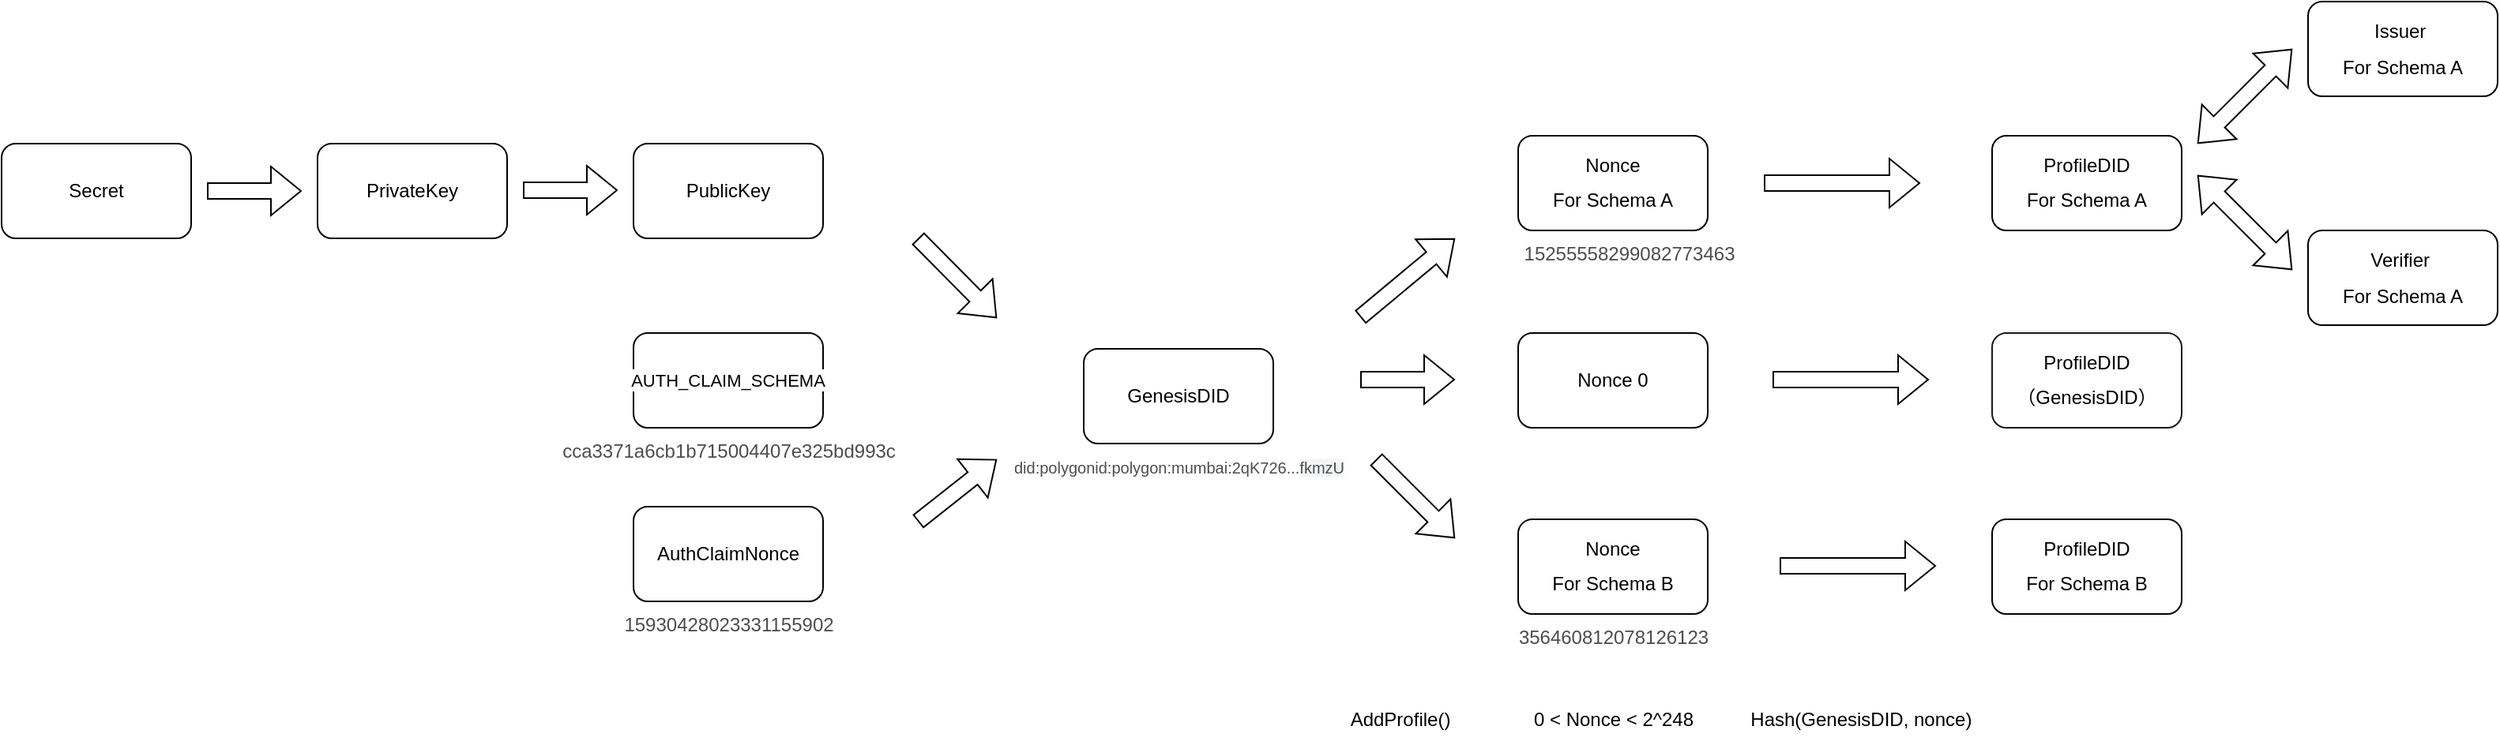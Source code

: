 <mxfile version="22.1.21" type="github">
  <diagram name="Page-1" id="u5tjHKxdis_QjA08RVa4">
    <mxGraphModel dx="1526" dy="873" grid="1" gridSize="10" guides="1" tooltips="1" connect="1" arrows="1" fold="1" page="1" pageScale="1" pageWidth="827" pageHeight="1169" math="0" shadow="0">
      <root>
        <mxCell id="0" />
        <mxCell id="1" parent="0" />
        <mxCell id="-XuqWf5weNuhvgYLwc35-1" value="Secret" style="rounded=1;whiteSpace=wrap;html=1;" parent="1" vertex="1">
          <mxGeometry x="120" y="560" width="120" height="60" as="geometry" />
        </mxCell>
        <mxCell id="-XuqWf5weNuhvgYLwc35-2" value="" style="shape=flexArrow;endArrow=classic;html=1;rounded=0;" parent="1" edge="1">
          <mxGeometry width="50" height="50" relative="1" as="geometry">
            <mxPoint x="250" y="590" as="sourcePoint" />
            <mxPoint x="310" y="590" as="targetPoint" />
          </mxGeometry>
        </mxCell>
        <mxCell id="-XuqWf5weNuhvgYLwc35-3" value="PrivateKey" style="rounded=1;whiteSpace=wrap;html=1;" parent="1" vertex="1">
          <mxGeometry x="320" y="560" width="120" height="60" as="geometry" />
        </mxCell>
        <mxCell id="-XuqWf5weNuhvgYLwc35-4" value="PublicKey" style="rounded=1;whiteSpace=wrap;html=1;" parent="1" vertex="1">
          <mxGeometry x="520" y="560" width="120" height="60" as="geometry" />
        </mxCell>
        <mxCell id="-XuqWf5weNuhvgYLwc35-5" value="" style="shape=flexArrow;endArrow=classic;html=1;rounded=0;" parent="1" edge="1">
          <mxGeometry width="50" height="50" relative="1" as="geometry">
            <mxPoint x="450" y="589.5" as="sourcePoint" />
            <mxPoint x="510" y="589.5" as="targetPoint" />
          </mxGeometry>
        </mxCell>
        <mxCell id="-XuqWf5weNuhvgYLwc35-6" value="&lt;div style=&quot;line-height: 120%;&quot;&gt;&lt;div style=&quot;line-height: 120%;&quot;&gt;&lt;span style=&quot;background-color: rgb(255, 255, 255);&quot;&gt;&lt;font face=&quot;Helvetica&quot; style=&quot;font-size: 11px;&quot;&gt;AUTH_CLAIM_SCHEMA&lt;/font&gt;&lt;/span&gt;&lt;/div&gt;&lt;/div&gt;" style="rounded=1;whiteSpace=wrap;html=1;" parent="1" vertex="1">
          <mxGeometry x="520" y="680" width="120" height="60" as="geometry" />
        </mxCell>
        <mxCell id="-XuqWf5weNuhvgYLwc35-7" value="&lt;div style=&quot;line-height: 120%;&quot;&gt;&lt;div style=&quot;line-height: 120%;&quot;&gt;&lt;div style=&quot;line-height: 120%;&quot;&gt;&lt;span style=&quot;background-color: rgb(255, 255, 255);&quot;&gt;AuthClaimNonce&lt;/span&gt;&lt;/div&gt;&lt;/div&gt;&lt;/div&gt;" style="rounded=1;whiteSpace=wrap;html=1;" parent="1" vertex="1">
          <mxGeometry x="520" y="790" width="120" height="60" as="geometry" />
        </mxCell>
        <mxCell id="z-BidtrLq9hMAoqPqyxK-1" value="" style="shape=flexArrow;endArrow=classic;html=1;rounded=0;" edge="1" parent="1">
          <mxGeometry width="50" height="50" relative="1" as="geometry">
            <mxPoint x="700" y="620" as="sourcePoint" />
            <mxPoint x="750" y="670.5" as="targetPoint" />
          </mxGeometry>
        </mxCell>
        <mxCell id="z-BidtrLq9hMAoqPqyxK-2" value="" style="shape=flexArrow;endArrow=classic;html=1;rounded=0;" edge="1" parent="1">
          <mxGeometry width="50" height="50" relative="1" as="geometry">
            <mxPoint x="700" y="799.5" as="sourcePoint" />
            <mxPoint x="750" y="760" as="targetPoint" />
          </mxGeometry>
        </mxCell>
        <mxCell id="z-BidtrLq9hMAoqPqyxK-3" value="GenesisDID" style="rounded=1;whiteSpace=wrap;html=1;" vertex="1" parent="1">
          <mxGeometry x="805" y="690" width="120" height="60" as="geometry" />
        </mxCell>
        <mxCell id="z-BidtrLq9hMAoqPqyxK-4" value="&lt;font color=&quot;#4d4d4d&quot; style=&quot;font-size: 12px;&quot;&gt;cca3371a6cb1b715004407e325bd993c&lt;/font&gt;" style="text;html=1;align=center;verticalAlign=middle;resizable=0;points=[];autosize=1;strokeColor=none;fillColor=none;" vertex="1" parent="1">
          <mxGeometry x="465" y="740" width="230" height="30" as="geometry" />
        </mxCell>
        <mxCell id="z-BidtrLq9hMAoqPqyxK-6" value="&lt;font color=&quot;#4d4d4d&quot;&gt;15930428023331155902&lt;/font&gt;" style="text;html=1;align=center;verticalAlign=middle;resizable=0;points=[];autosize=1;strokeColor=none;fillColor=none;" vertex="1" parent="1">
          <mxGeometry x="500" y="850" width="160" height="30" as="geometry" />
        </mxCell>
        <mxCell id="z-BidtrLq9hMAoqPqyxK-8" value="&lt;font color=&quot;#4d4d4d&quot; style=&quot;font-size: 10px;&quot;&gt;did:polygonid:polygon:mumbai:2qK726&lt;span style=&quot;box-sizing: border-box; caret-color: rgb(16, 24, 40); text-align: right;&quot; aria-hidden=&quot;true&quot;&gt;...&lt;/span&gt;&lt;span style=&quot;caret-color: rgb(16, 24, 40); text-align: right; background-color: rgb(242, 244, 247);&quot;&gt;fkmzU&lt;/span&gt;&lt;/font&gt;" style="text;html=1;align=center;verticalAlign=middle;resizable=0;points=[];autosize=1;strokeColor=none;fillColor=none;" vertex="1" parent="1">
          <mxGeometry x="750" y="750" width="230" height="30" as="geometry" />
        </mxCell>
        <mxCell id="z-BidtrLq9hMAoqPqyxK-9" value="" style="shape=flexArrow;endArrow=classic;html=1;rounded=0;" edge="1" parent="1">
          <mxGeometry width="50" height="50" relative="1" as="geometry">
            <mxPoint x="980" y="670" as="sourcePoint" />
            <mxPoint x="1040" y="620" as="targetPoint" />
          </mxGeometry>
        </mxCell>
        <mxCell id="z-BidtrLq9hMAoqPqyxK-10" value="" style="shape=flexArrow;endArrow=classic;html=1;rounded=0;" edge="1" parent="1">
          <mxGeometry width="50" height="50" relative="1" as="geometry">
            <mxPoint x="990" y="760" as="sourcePoint" />
            <mxPoint x="1040" y="810" as="targetPoint" />
          </mxGeometry>
        </mxCell>
        <mxCell id="z-BidtrLq9hMAoqPqyxK-11" value="&lt;p style=&quot;line-height: 90%;&quot;&gt;Nonce &lt;br&gt;&lt;br&gt;For Schema A&lt;/p&gt;" style="rounded=1;whiteSpace=wrap;html=1;" vertex="1" parent="1">
          <mxGeometry x="1080" y="555" width="120" height="60" as="geometry" />
        </mxCell>
        <mxCell id="z-BidtrLq9hMAoqPqyxK-12" value="&lt;font color=&quot;#4d4d4d&quot;&gt;15255558299082773463&lt;/font&gt;" style="text;html=1;align=center;verticalAlign=middle;resizable=0;points=[];autosize=1;strokeColor=none;fillColor=none;" vertex="1" parent="1">
          <mxGeometry x="1070" y="615" width="160" height="30" as="geometry" />
        </mxCell>
        <mxCell id="z-BidtrLq9hMAoqPqyxK-13" value="" style="shape=flexArrow;endArrow=classic;html=1;rounded=0;" edge="1" parent="1">
          <mxGeometry width="50" height="50" relative="1" as="geometry">
            <mxPoint x="1235.5" y="585" as="sourcePoint" />
            <mxPoint x="1334.5" y="585" as="targetPoint" />
          </mxGeometry>
        </mxCell>
        <mxCell id="z-BidtrLq9hMAoqPqyxK-14" value="&amp;nbsp;Hash(GenesisDID, nonce)" style="text;html=1;align=center;verticalAlign=middle;resizable=0;points=[];autosize=1;strokeColor=none;fillColor=none;" vertex="1" parent="1">
          <mxGeometry x="1210" y="910" width="170" height="30" as="geometry" />
        </mxCell>
        <mxCell id="z-BidtrLq9hMAoqPqyxK-15" value="&lt;p style=&quot;line-height: 90%;&quot;&gt;ProfileDID&lt;br&gt;&lt;br&gt;For Schema A&lt;/p&gt;" style="rounded=1;whiteSpace=wrap;html=1;" vertex="1" parent="1">
          <mxGeometry x="1380" y="555" width="120" height="60" as="geometry" />
        </mxCell>
        <mxCell id="z-BidtrLq9hMAoqPqyxK-16" value="AddProfile()" style="text;html=1;align=center;verticalAlign=middle;resizable=0;points=[];autosize=1;strokeColor=none;fillColor=none;" vertex="1" parent="1">
          <mxGeometry x="960" y="910" width="90" height="30" as="geometry" />
        </mxCell>
        <mxCell id="z-BidtrLq9hMAoqPqyxK-17" value="0 &amp;lt; Nonce &amp;lt; 2^248" style="text;html=1;align=center;verticalAlign=middle;resizable=0;points=[];autosize=1;strokeColor=none;fillColor=none;" vertex="1" parent="1">
          <mxGeometry x="1080" y="910" width="120" height="30" as="geometry" />
        </mxCell>
        <mxCell id="z-BidtrLq9hMAoqPqyxK-20" value="&lt;font color=&quot;#4d4d4d&quot;&gt;356460812078126123&lt;/font&gt;" style="text;html=1;align=center;verticalAlign=middle;resizable=0;points=[];autosize=1;strokeColor=none;fillColor=none;" vertex="1" parent="1">
          <mxGeometry x="1070" y="858" width="140" height="30" as="geometry" />
        </mxCell>
        <mxCell id="z-BidtrLq9hMAoqPqyxK-21" value="&lt;p style=&quot;line-height: 90%;&quot;&gt;Nonce &lt;br&gt;&lt;br&gt;For Schema B&lt;/p&gt;" style="rounded=1;whiteSpace=wrap;html=1;" vertex="1" parent="1">
          <mxGeometry x="1080" y="798" width="120" height="60" as="geometry" />
        </mxCell>
        <mxCell id="z-BidtrLq9hMAoqPqyxK-22" value="&lt;p style=&quot;line-height: 90%;&quot;&gt;ProfileDID&lt;br&gt;&lt;br&gt;For Schema B&lt;/p&gt;" style="rounded=1;whiteSpace=wrap;html=1;" vertex="1" parent="1">
          <mxGeometry x="1380" y="798" width="120" height="60" as="geometry" />
        </mxCell>
        <mxCell id="z-BidtrLq9hMAoqPqyxK-23" value="" style="shape=flexArrow;endArrow=classic;html=1;rounded=0;" edge="1" parent="1">
          <mxGeometry width="50" height="50" relative="1" as="geometry">
            <mxPoint x="1245.5" y="827.5" as="sourcePoint" />
            <mxPoint x="1344.5" y="827.5" as="targetPoint" />
          </mxGeometry>
        </mxCell>
        <mxCell id="z-BidtrLq9hMAoqPqyxK-24" value="&lt;p style=&quot;line-height: 90%;&quot;&gt;Nonce 0&lt;br&gt;&lt;/p&gt;" style="rounded=1;whiteSpace=wrap;html=1;" vertex="1" parent="1">
          <mxGeometry x="1080" y="680" width="120" height="60" as="geometry" />
        </mxCell>
        <mxCell id="z-BidtrLq9hMAoqPqyxK-25" value="" style="shape=flexArrow;endArrow=classic;html=1;rounded=0;" edge="1" parent="1">
          <mxGeometry width="50" height="50" relative="1" as="geometry">
            <mxPoint x="1241" y="709.5" as="sourcePoint" />
            <mxPoint x="1340" y="709.5" as="targetPoint" />
          </mxGeometry>
        </mxCell>
        <mxCell id="z-BidtrLq9hMAoqPqyxK-26" value="&lt;p style=&quot;line-height: 80%;&quot;&gt;ProfileDID&lt;/p&gt;&lt;p style=&quot;line-height: 80%;&quot;&gt;（GenesisDID）&lt;/p&gt;" style="rounded=1;whiteSpace=wrap;html=1;opacity=90;" vertex="1" parent="1">
          <mxGeometry x="1380" y="680" width="120" height="60" as="geometry" />
        </mxCell>
        <mxCell id="z-BidtrLq9hMAoqPqyxK-27" value="" style="shape=flexArrow;endArrow=classic;html=1;rounded=0;" edge="1" parent="1">
          <mxGeometry width="50" height="50" relative="1" as="geometry">
            <mxPoint x="980" y="709.5" as="sourcePoint" />
            <mxPoint x="1040" y="709.5" as="targetPoint" />
          </mxGeometry>
        </mxCell>
        <mxCell id="z-BidtrLq9hMAoqPqyxK-28" value="&lt;p style=&quot;line-height: 90%;&quot;&gt;Issuer&amp;nbsp;&lt;/p&gt;&lt;p style=&quot;line-height: 90%;&quot;&gt;For Schema A&lt;/p&gt;" style="rounded=1;whiteSpace=wrap;html=1;" vertex="1" parent="1">
          <mxGeometry x="1580" y="470" width="120" height="60" as="geometry" />
        </mxCell>
        <mxCell id="z-BidtrLq9hMAoqPqyxK-29" value="&lt;p style=&quot;line-height: 90%;&quot;&gt;Verifier&amp;nbsp;&lt;/p&gt;&lt;p style=&quot;line-height: 90%;&quot;&gt;For Schema A&lt;/p&gt;" style="rounded=1;whiteSpace=wrap;html=1;" vertex="1" parent="1">
          <mxGeometry x="1580" y="615" width="120" height="60" as="geometry" />
        </mxCell>
        <mxCell id="z-BidtrLq9hMAoqPqyxK-30" value="" style="shape=flexArrow;endArrow=classic;startArrow=classic;html=1;rounded=0;" edge="1" parent="1">
          <mxGeometry width="100" height="100" relative="1" as="geometry">
            <mxPoint x="1510" y="560" as="sourcePoint" />
            <mxPoint x="1570" y="500" as="targetPoint" />
          </mxGeometry>
        </mxCell>
        <mxCell id="z-BidtrLq9hMAoqPqyxK-32" value="" style="shape=flexArrow;endArrow=classic;startArrow=classic;html=1;rounded=0;" edge="1" parent="1">
          <mxGeometry width="100" height="100" relative="1" as="geometry">
            <mxPoint x="1510" y="580" as="sourcePoint" />
            <mxPoint x="1570" y="640" as="targetPoint" />
          </mxGeometry>
        </mxCell>
      </root>
    </mxGraphModel>
  </diagram>
</mxfile>
